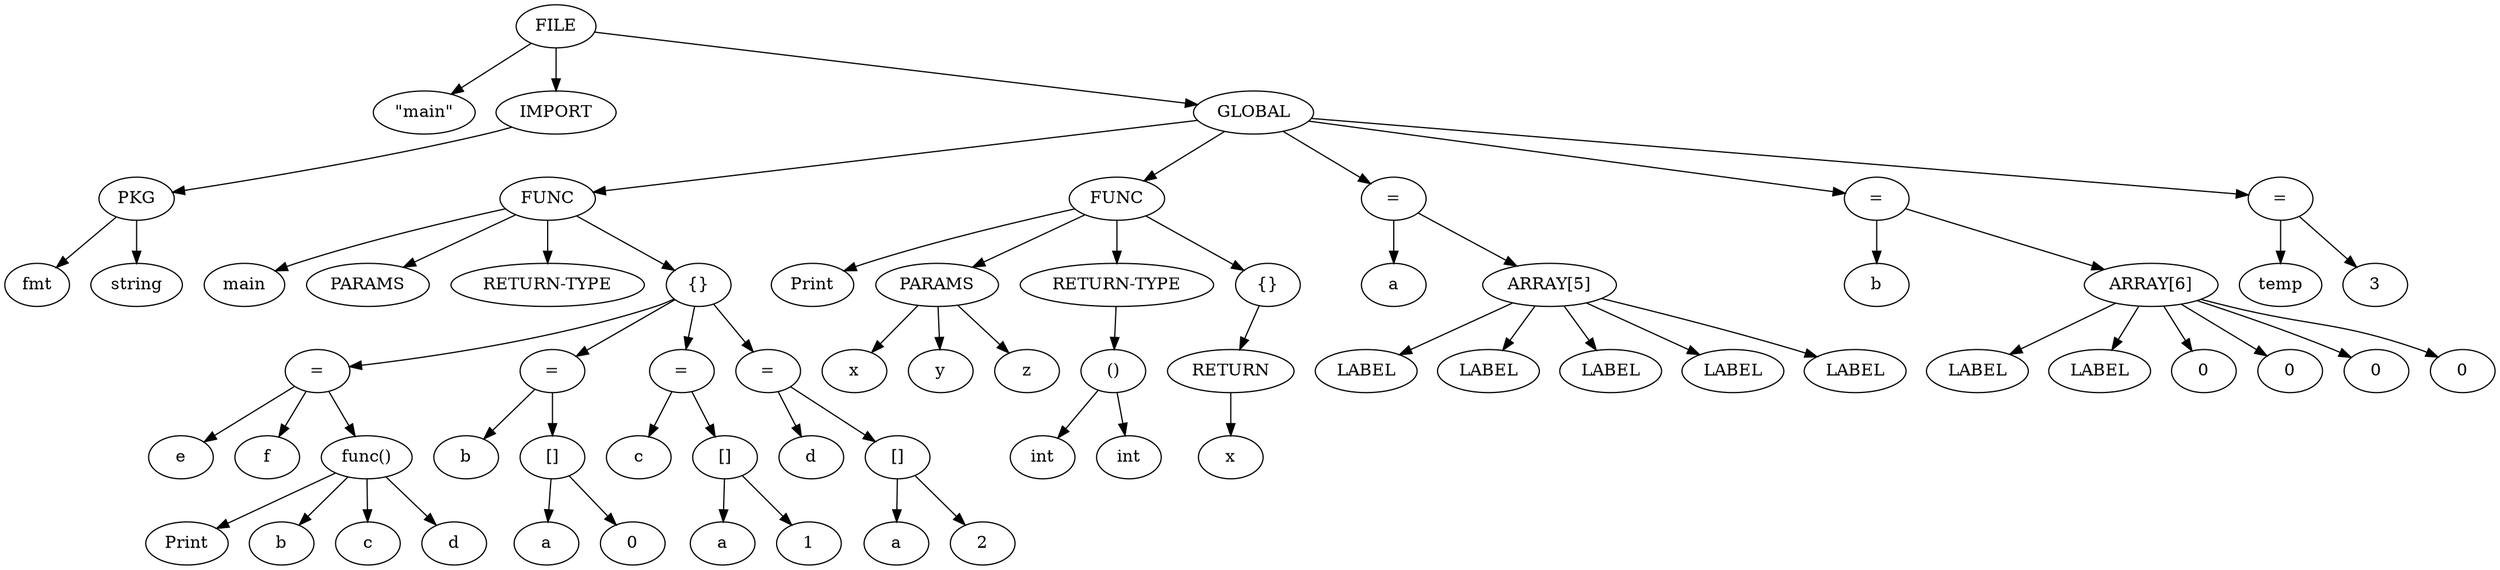 digraph G {
	0 -> 1;
	0 -> 2;
	2 -> 3;
	3 -> 4;
	3 -> 5;
	0 -> 6;
	6 -> 7;
	7 -> 8;
	7 -> 9;
	7 -> 10;
	7 -> 11;
	11 -> 12;
	12 -> 13;
	12 -> 14;
	12 -> 15;
	15 -> 16;
	15 -> 17;
	15 -> 18;
	15 -> 19;
	11 -> 20;
	20 -> 21;
	20 -> 22;
	22 -> 23;
	22 -> 24;
	11 -> 25;
	25 -> 26;
	25 -> 27;
	27 -> 28;
	27 -> 29;
	11 -> 30;
	30 -> 31;
	30 -> 32;
	32 -> 33;
	32 -> 34;
	6 -> 35;
	35 -> 36;
	35 -> 37;
	37 -> 38;
	37 -> 39;
	37 -> 40;
	35 -> 41;
	41 -> 42;
	42 -> 43;
	42 -> 44;
	35 -> 45;
	45 -> 46;
	46 -> 47;
	6 -> 48;
	48 -> 49;
	48 -> 50;
	50 -> 51;
	50 -> 52;
	50 -> 53;
	50 -> 54;
	50 -> 55;
	6 -> 56;
	56 -> 57;
	56 -> 58;
	58 -> 59;
	58 -> 60;
	58 -> 61;
	58 -> 62;
	58 -> 63;
	58 -> 64;
	6 -> 65;
	65 -> 66;
	65 -> 67;
	0 [label=FILE];	1 [label="\"main\""];	2 [label="IMPORT"];	3 [label="PKG"];	4 [label="fmt"];	5 [label="string"];	6 [label="GLOBAL"];	7 [label="FUNC"];	8 [label="main"];	9 [label="PARAMS"];	10 [label="RETURN-TYPE"];	11 [label="{}"];	12 [label="="];	13 [label="e"];	14 [label="f"];	15 [label="func()"];	16 [label="Print"];	17 [label="b"];	18 [label="c"];	19 [label="d"];	20 [label="="];	21 [label="b"];	22 [label="[]"];	23 [label="a"];	24 [label="0"];	25 [label="="];	26 [label="c"];	27 [label="[]"];	28 [label="a"];	29 [label="1"];	30 [label="="];	31 [label="d"];	32 [label="[]"];	33 [label="a"];	34 [label="2"];	35 [label="FUNC"];	36 [label="Print"];	37 [label="PARAMS"];	38 [label="x"];	39 [label="y"];	40 [label="z"];	41 [label="RETURN-TYPE"];	42 [label="()"];	43 [label="int"];	44 [label="int"];	45 [label="{}"];	46 [label="RETURN"];	47 [label="x"];	48 [label="="];	49 [label="a"];	50 [label="ARRAY[5]"];	51 [label="LABEL"];	52 [label="LABEL"];	53 [label="LABEL"];	54 [label="LABEL"];	55 [label="LABEL"];	56 [label="="];	57 [label="b"];	58 [label="ARRAY[6]"];	59 [label="LABEL"];	60 [label="LABEL"];	61 [label="0"];	62 [label="0"];	63 [label="0"];	64 [label="0"];	65 [label="="];	66 [label="temp"];	67 [label="3"];
}